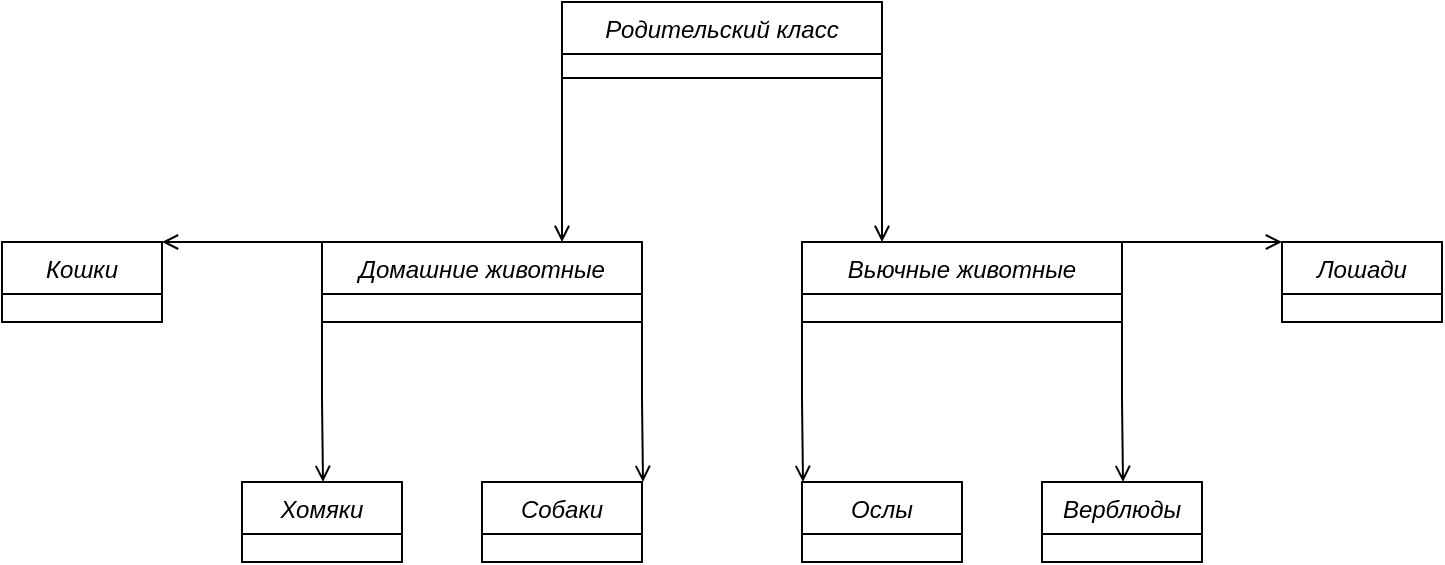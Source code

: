 <mxfile version="20.3.0" type="device"><diagram id="C5RBs43oDa-KdzZeNtuy" name="Page-1"><mxGraphModel dx="1381" dy="834" grid="1" gridSize="10" guides="1" tooltips="1" connect="1" arrows="1" fold="1" page="1" pageScale="1" pageWidth="827" pageHeight="1169" math="0" shadow="0"><root><mxCell id="WIyWlLk6GJQsqaUBKTNV-0"/><mxCell id="WIyWlLk6GJQsqaUBKTNV-1" parent="WIyWlLk6GJQsqaUBKTNV-0"/><mxCell id="zkfFHV4jXpPFQw0GAbJ--0" value="Родительский класс" style="swimlane;fontStyle=2;align=center;verticalAlign=top;childLayout=stackLayout;horizontal=1;startSize=26;horizontalStack=0;resizeParent=1;resizeLast=0;collapsible=1;marginBottom=0;rounded=0;shadow=0;strokeWidth=1;" parent="WIyWlLk6GJQsqaUBKTNV-1" vertex="1"><mxGeometry x="320" y="160" width="160" height="38" as="geometry"><mxRectangle x="230" y="140" width="160" height="26" as="alternateBounds"/></mxGeometry></mxCell><mxCell id="zkfFHV4jXpPFQw0GAbJ--26" value="" style="endArrow=open;shadow=0;strokeWidth=1;rounded=0;endFill=1;edgeStyle=elbowEdgeStyle;elbow=vertical;entryX=0.75;entryY=0;entryDx=0;entryDy=0;" parent="WIyWlLk6GJQsqaUBKTNV-1" target="VvAxk6Bf1gsuvlx7swJe-0" edge="1"><mxGeometry x="0.5" y="41" relative="1" as="geometry"><mxPoint x="320" y="198" as="sourcePoint"/><mxPoint x="320" y="320" as="targetPoint"/><mxPoint x="-40" y="32" as="offset"/><Array as="points"><mxPoint x="330" y="237"/><mxPoint x="40" y="228"/></Array></mxGeometry></mxCell><mxCell id="VvAxk6Bf1gsuvlx7swJe-0" value="Домашние животные" style="swimlane;fontStyle=2;align=center;verticalAlign=top;childLayout=stackLayout;horizontal=1;startSize=26;horizontalStack=0;resizeParent=1;resizeLast=0;collapsible=1;marginBottom=0;rounded=0;shadow=0;strokeWidth=1;" vertex="1" parent="WIyWlLk6GJQsqaUBKTNV-1"><mxGeometry x="200" y="280" width="160" height="40" as="geometry"><mxRectangle x="230" y="140" width="160" height="26" as="alternateBounds"/></mxGeometry></mxCell><mxCell id="VvAxk6Bf1gsuvlx7swJe-1" value="" style="endArrow=open;shadow=0;strokeWidth=1;rounded=0;endFill=1;edgeStyle=elbowEdgeStyle;elbow=vertical;entryX=0.25;entryY=0;entryDx=0;entryDy=0;exitX=1;exitY=1;exitDx=0;exitDy=0;" edge="1" parent="WIyWlLk6GJQsqaUBKTNV-1" source="zkfFHV4jXpPFQw0GAbJ--0" target="VvAxk6Bf1gsuvlx7swJe-2"><mxGeometry x="0.5" y="41" relative="1" as="geometry"><mxPoint x="500" y="198" as="sourcePoint"/><mxPoint x="450" y="270" as="targetPoint"/><mxPoint x="-40" y="32" as="offset"/><Array as="points"><mxPoint x="430" y="240"/><mxPoint x="199" y="228"/></Array></mxGeometry></mxCell><mxCell id="VvAxk6Bf1gsuvlx7swJe-2" value="Вьючные животные" style="swimlane;fontStyle=2;align=center;verticalAlign=top;childLayout=stackLayout;horizontal=1;startSize=26;horizontalStack=0;resizeParent=1;resizeLast=0;collapsible=1;marginBottom=0;rounded=0;shadow=0;strokeWidth=1;" vertex="1" parent="WIyWlLk6GJQsqaUBKTNV-1"><mxGeometry x="440" y="280" width="160" height="40" as="geometry"><mxRectangle x="230" y="140" width="160" height="26" as="alternateBounds"/></mxGeometry></mxCell><mxCell id="VvAxk6Bf1gsuvlx7swJe-5" value="" style="endArrow=open;shadow=0;strokeWidth=1;rounded=0;endFill=1;edgeStyle=elbowEdgeStyle;elbow=vertical;" edge="1" parent="WIyWlLk6GJQsqaUBKTNV-1"><mxGeometry x="0.5" y="41" relative="1" as="geometry"><mxPoint x="600" y="289" as="sourcePoint"/><mxPoint x="680" y="280" as="targetPoint"/><mxPoint x="-40" y="32" as="offset"/><Array as="points"><mxPoint x="640" y="280"/><mxPoint x="320" y="319"/></Array></mxGeometry></mxCell><mxCell id="VvAxk6Bf1gsuvlx7swJe-6" value="" style="endArrow=open;shadow=0;strokeWidth=1;rounded=0;endFill=1;edgeStyle=elbowEdgeStyle;elbow=vertical;" edge="1" parent="WIyWlLk6GJQsqaUBKTNV-1"><mxGeometry x="0.5" y="41" relative="1" as="geometry"><mxPoint x="600" y="320" as="sourcePoint"/><mxPoint x="600.5" y="400" as="targetPoint"/><mxPoint x="-40" y="32" as="offset"/><Array as="points"><mxPoint x="610" y="359"/><mxPoint x="320" y="350"/></Array></mxGeometry></mxCell><mxCell id="VvAxk6Bf1gsuvlx7swJe-7" value="Лошади" style="swimlane;fontStyle=2;align=center;verticalAlign=top;childLayout=stackLayout;horizontal=1;startSize=26;horizontalStack=0;resizeParent=1;resizeLast=0;collapsible=1;marginBottom=0;rounded=0;shadow=0;strokeWidth=1;" vertex="1" parent="WIyWlLk6GJQsqaUBKTNV-1"><mxGeometry x="680" y="280" width="80" height="40" as="geometry"><mxRectangle x="230" y="140" width="160" height="26" as="alternateBounds"/></mxGeometry></mxCell><mxCell id="VvAxk6Bf1gsuvlx7swJe-8" value="Верблюды" style="swimlane;fontStyle=2;align=center;verticalAlign=top;childLayout=stackLayout;horizontal=1;startSize=26;horizontalStack=0;resizeParent=1;resizeLast=0;collapsible=1;marginBottom=0;rounded=0;shadow=0;strokeWidth=1;" vertex="1" parent="WIyWlLk6GJQsqaUBKTNV-1"><mxGeometry x="560" y="400" width="80" height="40" as="geometry"><mxRectangle x="230" y="140" width="160" height="26" as="alternateBounds"/></mxGeometry></mxCell><mxCell id="VvAxk6Bf1gsuvlx7swJe-9" value="" style="endArrow=open;shadow=0;strokeWidth=1;rounded=0;endFill=1;edgeStyle=elbowEdgeStyle;elbow=vertical;" edge="1" parent="WIyWlLk6GJQsqaUBKTNV-1"><mxGeometry x="0.5" y="41" relative="1" as="geometry"><mxPoint x="440" y="320" as="sourcePoint"/><mxPoint x="440.5" y="400" as="targetPoint"/><mxPoint x="-40" y="32" as="offset"/><Array as="points"><mxPoint x="450" y="359"/><mxPoint x="160" y="350"/></Array></mxGeometry></mxCell><mxCell id="VvAxk6Bf1gsuvlx7swJe-10" value="Ослы" style="swimlane;fontStyle=2;align=center;verticalAlign=top;childLayout=stackLayout;horizontal=1;startSize=26;horizontalStack=0;resizeParent=1;resizeLast=0;collapsible=1;marginBottom=0;rounded=0;shadow=0;strokeWidth=1;" vertex="1" parent="WIyWlLk6GJQsqaUBKTNV-1"><mxGeometry x="440" y="400" width="80" height="40" as="geometry"><mxRectangle x="230" y="140" width="160" height="26" as="alternateBounds"/></mxGeometry></mxCell><mxCell id="VvAxk6Bf1gsuvlx7swJe-15" value="" style="endArrow=open;shadow=0;strokeWidth=1;rounded=0;endFill=1;edgeStyle=elbowEdgeStyle;elbow=vertical;" edge="1" parent="WIyWlLk6GJQsqaUBKTNV-1"><mxGeometry x="0.5" y="41" relative="1" as="geometry"><mxPoint x="360" y="320" as="sourcePoint"/><mxPoint x="360.5" y="400" as="targetPoint"/><mxPoint x="-40" y="32" as="offset"/><Array as="points"><mxPoint x="370" y="359"/><mxPoint x="80" y="350"/></Array></mxGeometry></mxCell><mxCell id="VvAxk6Bf1gsuvlx7swJe-16" value="Собаки" style="swimlane;fontStyle=2;align=center;verticalAlign=top;childLayout=stackLayout;horizontal=1;startSize=26;horizontalStack=0;resizeParent=1;resizeLast=0;collapsible=1;marginBottom=0;rounded=0;shadow=0;strokeWidth=1;" vertex="1" parent="WIyWlLk6GJQsqaUBKTNV-1"><mxGeometry x="280" y="400" width="80" height="40" as="geometry"><mxRectangle x="230" y="140" width="160" height="26" as="alternateBounds"/></mxGeometry></mxCell><mxCell id="VvAxk6Bf1gsuvlx7swJe-17" value="" style="endArrow=open;shadow=0;strokeWidth=1;rounded=0;endFill=1;edgeStyle=elbowEdgeStyle;elbow=vertical;" edge="1" parent="WIyWlLk6GJQsqaUBKTNV-1"><mxGeometry x="0.5" y="41" relative="1" as="geometry"><mxPoint x="200" y="320" as="sourcePoint"/><mxPoint x="200.5" y="400" as="targetPoint"/><mxPoint x="-40" y="32" as="offset"/><Array as="points"><mxPoint x="210" y="359"/><mxPoint x="-80" y="350"/></Array></mxGeometry></mxCell><mxCell id="VvAxk6Bf1gsuvlx7swJe-18" value="Хомяки" style="swimlane;fontStyle=2;align=center;verticalAlign=top;childLayout=stackLayout;horizontal=1;startSize=26;horizontalStack=0;resizeParent=1;resizeLast=0;collapsible=1;marginBottom=0;rounded=0;shadow=0;strokeWidth=1;" vertex="1" parent="WIyWlLk6GJQsqaUBKTNV-1"><mxGeometry x="160" y="400" width="80" height="40" as="geometry"><mxRectangle x="230" y="140" width="160" height="26" as="alternateBounds"/></mxGeometry></mxCell><mxCell id="VvAxk6Bf1gsuvlx7swJe-19" value="" style="endArrow=open;shadow=0;strokeWidth=1;rounded=0;endFill=1;edgeStyle=elbowEdgeStyle;elbow=vertical;" edge="1" parent="WIyWlLk6GJQsqaUBKTNV-1"><mxGeometry x="0.5" y="41" relative="1" as="geometry"><mxPoint x="200" y="280" as="sourcePoint"/><mxPoint x="120" y="280" as="targetPoint"/><mxPoint x="-40" y="32" as="offset"/><Array as="points"><mxPoint x="240" y="280"/><mxPoint x="-80" y="319"/></Array></mxGeometry></mxCell><mxCell id="VvAxk6Bf1gsuvlx7swJe-20" value="Кошки" style="swimlane;fontStyle=2;align=center;verticalAlign=top;childLayout=stackLayout;horizontal=1;startSize=26;horizontalStack=0;resizeParent=1;resizeLast=0;collapsible=1;marginBottom=0;rounded=0;shadow=0;strokeWidth=1;" vertex="1" parent="WIyWlLk6GJQsqaUBKTNV-1"><mxGeometry x="40" y="280" width="80" height="40" as="geometry"><mxRectangle x="230" y="140" width="160" height="26" as="alternateBounds"/></mxGeometry></mxCell></root></mxGraphModel></diagram></mxfile>